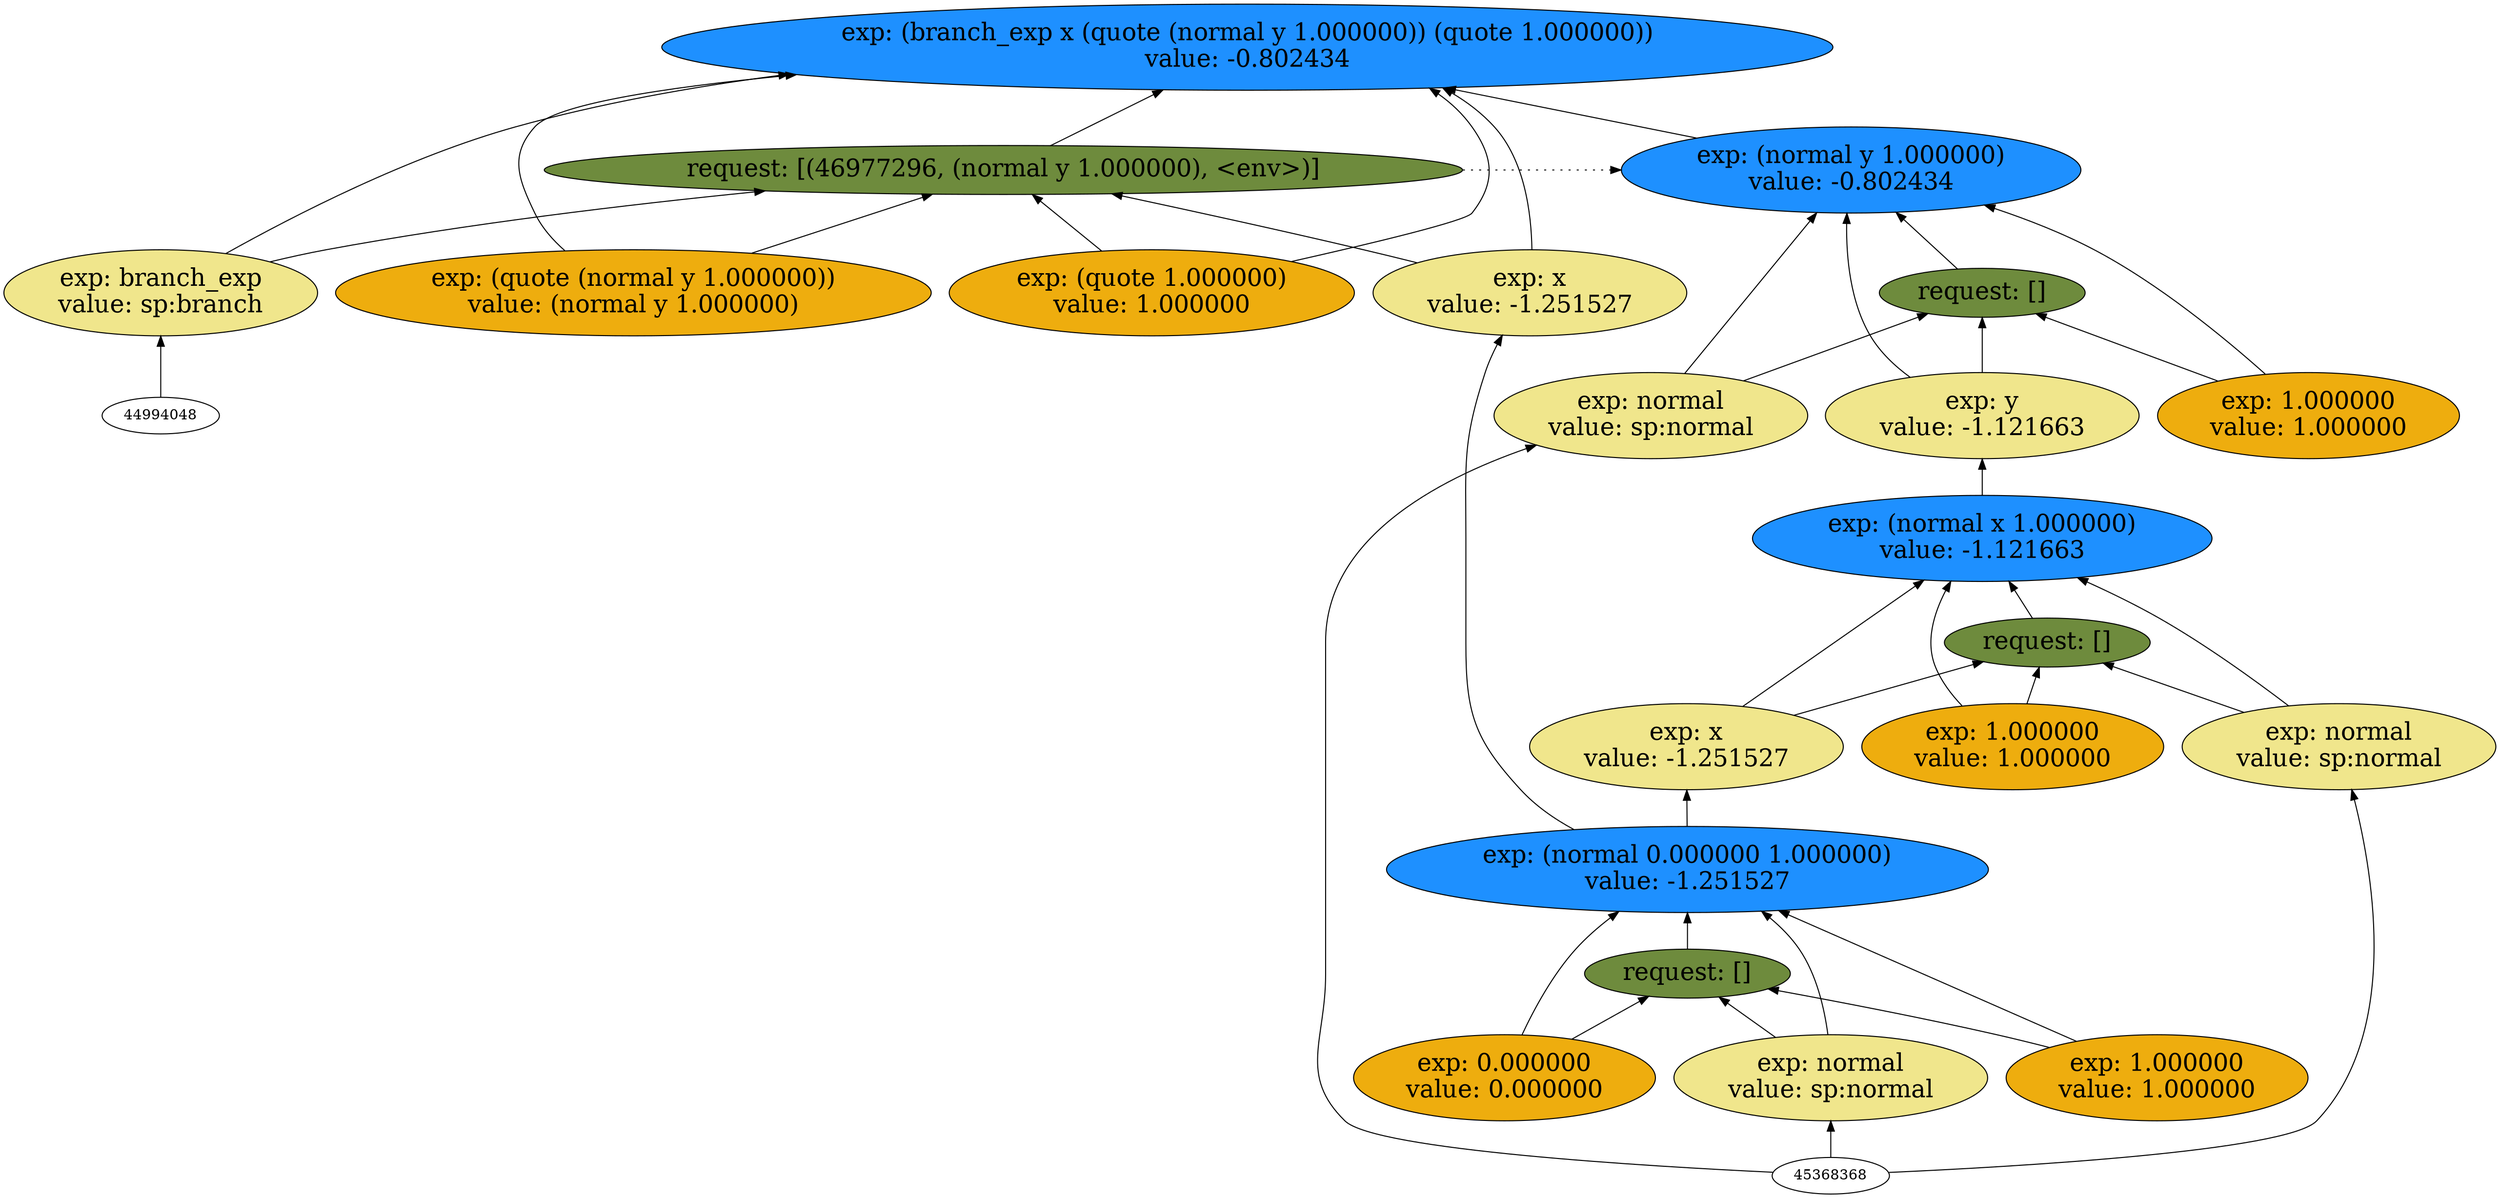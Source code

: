 digraph {
rankdir=BT
fontsize=24
subgraph clster1 {
label="Venture Families"
subgraph clster2 {
label="1"
"48210144"["fillcolor"="dodgerblue" "fontsize"="24" "label"="exp: (normal 0.000000 1.000000)\nvalue: -1.251527" "shape"="ellipse" "style"="filled" ]
"47759296"["fillcolor"="darkolivegreen4" "fontsize"="24" "label"="request: []" "shape"="ellipse" "style"="filled" ]
"48907824"["fillcolor"="khaki" "fontsize"="24" "label"="exp: normal\nvalue: sp:normal" "shape"="ellipse" "style"="filled" ]
"46865616"["fillcolor"="darkgoldenrod2" "fontsize"="24" "label"="exp: 0.000000\nvalue: 0.000000" "shape"="ellipse" "style"="filled" ]
"47721552"["fillcolor"="darkgoldenrod2" "fontsize"="24" "label"="exp: 1.000000\nvalue: 1.000000" "shape"="ellipse" "style"="filled" ]
}

subgraph clster3 {
label="2"
"47041392"["fillcolor"="dodgerblue" "fontsize"="24" "label"="exp: (normal x 1.000000)\nvalue: -1.121663" "shape"="ellipse" "style"="filled" ]
"46747312"["fillcolor"="darkolivegreen4" "fontsize"="24" "label"="request: []" "shape"="ellipse" "style"="filled" ]
"47173568"["fillcolor"="khaki" "fontsize"="24" "label"="exp: normal\nvalue: sp:normal" "shape"="ellipse" "style"="filled" ]
"48969600"["fillcolor"="khaki" "fontsize"="24" "label"="exp: x\nvalue: -1.251527" "shape"="ellipse" "style"="filled" ]
"46776512"["fillcolor"="darkgoldenrod2" "fontsize"="24" "label"="exp: 1.000000\nvalue: 1.000000" "shape"="ellipse" "style"="filled" ]
}

subgraph clster4 {
label="3"
"46860640"["fillcolor"="dodgerblue" "fontsize"="24" "label"="exp: (branch_exp x (quote (normal y 1.000000)) (quote 1.000000))\nvalue: -0.802434" "shape"="ellipse" "style"="filled" ]
"46977296"["fillcolor"="darkolivegreen4" "fontsize"="24" "label"="request: [(46977296, (normal y 1.000000), <env>)]" "shape"="ellipse" "style"="filled" ]
"47023952"["fillcolor"="khaki" "fontsize"="24" "label"="exp: branch_exp\nvalue: sp:branch" "shape"="ellipse" "style"="filled" ]
"47476656"["fillcolor"="khaki" "fontsize"="24" "label"="exp: x\nvalue: -1.251527" "shape"="ellipse" "style"="filled" ]
"46748512"["fillcolor"="darkgoldenrod2" "fontsize"="24" "label"="exp: (quote (normal y 1.000000))\nvalue: (normal y 1.000000)" "shape"="ellipse" "style"="filled" ]
"47534080"["fillcolor"="darkgoldenrod2" "fontsize"="24" "label"="exp: (quote 1.000000)\nvalue: 1.000000" "shape"="ellipse" "style"="filled" ]
}

}

subgraph clster5 {
label=""
"47621456"["fillcolor"="dodgerblue" "fontsize"="24" "label"="exp: (normal y 1.000000)\nvalue: -0.802434" "shape"="ellipse" "style"="filled" ]
"47570256"["fillcolor"="darkolivegreen4" "fontsize"="24" "label"="request: []" "shape"="ellipse" "style"="filled" ]
"47657632"["fillcolor"="khaki" "fontsize"="24" "label"="exp: normal\nvalue: sp:normal" "shape"="ellipse" "style"="filled" ]
"47708832"["fillcolor"="khaki" "fontsize"="24" "label"="exp: y\nvalue: -1.121663" "shape"="ellipse" "style"="filled" ]
"47745008"["fillcolor"="darkgoldenrod2" "fontsize"="24" "label"="exp: 1.000000\nvalue: 1.000000" "shape"="ellipse" "style"="filled" ]
}

"47023952" -> "46860640"["arrowhead"="normal" "color"="black" "constraint"="true" "style"="solid" ]
"47023952" -> "46977296"["arrowhead"="normal" "color"="black" "constraint"="true" "style"="solid" ]
"44994048" -> "47023952"["arrowhead"="normal" "color"="black" "constraint"="true" "style"="solid" ]
"47476656" -> "46860640"["arrowhead"="normal" "color"="black" "constraint"="true" "style"="solid" ]
"47476656" -> "46977296"["arrowhead"="normal" "color"="black" "constraint"="true" "style"="solid" ]
"48210144" -> "47476656"["arrowhead"="normal" "color"="black" "constraint"="true" "style"="solid" ]
"46748512" -> "46860640"["arrowhead"="normal" "color"="black" "constraint"="true" "style"="solid" ]
"46748512" -> "46977296"["arrowhead"="normal" "color"="black" "constraint"="true" "style"="solid" ]
"47534080" -> "46860640"["arrowhead"="normal" "color"="black" "constraint"="true" "style"="solid" ]
"47534080" -> "46977296"["arrowhead"="normal" "color"="black" "constraint"="true" "style"="solid" ]
"46977296" -> "46860640"["arrowhead"="normal" "color"="black" "constraint"="true" "style"="solid" ]
"47621456" -> "46860640"["arrowhead"="normal" "color"="black" "constraint"="true" "style"="solid" ]
"46977296" -> "47621456"["arrowhead"="normal" "color"="black" "constraint"="false" "style"="dotted" ]
"47173568" -> "47041392"["arrowhead"="normal" "color"="black" "constraint"="true" "style"="solid" ]
"47173568" -> "46747312"["arrowhead"="normal" "color"="black" "constraint"="true" "style"="solid" ]
"45368368" -> "47173568"["arrowhead"="normal" "color"="black" "constraint"="true" "style"="solid" ]
"48969600" -> "47041392"["arrowhead"="normal" "color"="black" "constraint"="true" "style"="solid" ]
"48969600" -> "46747312"["arrowhead"="normal" "color"="black" "constraint"="true" "style"="solid" ]
"48210144" -> "48969600"["arrowhead"="normal" "color"="black" "constraint"="true" "style"="solid" ]
"46776512" -> "47041392"["arrowhead"="normal" "color"="black" "constraint"="true" "style"="solid" ]
"46776512" -> "46747312"["arrowhead"="normal" "color"="black" "constraint"="true" "style"="solid" ]
"46747312" -> "47041392"["arrowhead"="normal" "color"="black" "constraint"="true" "style"="solid" ]
"47657632" -> "47621456"["arrowhead"="normal" "color"="black" "constraint"="true" "style"="solid" ]
"47657632" -> "47570256"["arrowhead"="normal" "color"="black" "constraint"="true" "style"="solid" ]
"45368368" -> "47657632"["arrowhead"="normal" "color"="black" "constraint"="true" "style"="solid" ]
"47708832" -> "47621456"["arrowhead"="normal" "color"="black" "constraint"="true" "style"="solid" ]
"47708832" -> "47570256"["arrowhead"="normal" "color"="black" "constraint"="true" "style"="solid" ]
"47041392" -> "47708832"["arrowhead"="normal" "color"="black" "constraint"="true" "style"="solid" ]
"47745008" -> "47621456"["arrowhead"="normal" "color"="black" "constraint"="true" "style"="solid" ]
"47745008" -> "47570256"["arrowhead"="normal" "color"="black" "constraint"="true" "style"="solid" ]
"47570256" -> "47621456"["arrowhead"="normal" "color"="black" "constraint"="true" "style"="solid" ]
"48907824" -> "48210144"["arrowhead"="normal" "color"="black" "constraint"="true" "style"="solid" ]
"48907824" -> "47759296"["arrowhead"="normal" "color"="black" "constraint"="true" "style"="solid" ]
"45368368" -> "48907824"["arrowhead"="normal" "color"="black" "constraint"="true" "style"="solid" ]
"46865616" -> "48210144"["arrowhead"="normal" "color"="black" "constraint"="true" "style"="solid" ]
"46865616" -> "47759296"["arrowhead"="normal" "color"="black" "constraint"="true" "style"="solid" ]
"47721552" -> "48210144"["arrowhead"="normal" "color"="black" "constraint"="true" "style"="solid" ]
"47721552" -> "47759296"["arrowhead"="normal" "color"="black" "constraint"="true" "style"="solid" ]
"47759296" -> "48210144"["arrowhead"="normal" "color"="black" "constraint"="true" "style"="solid" ]

}